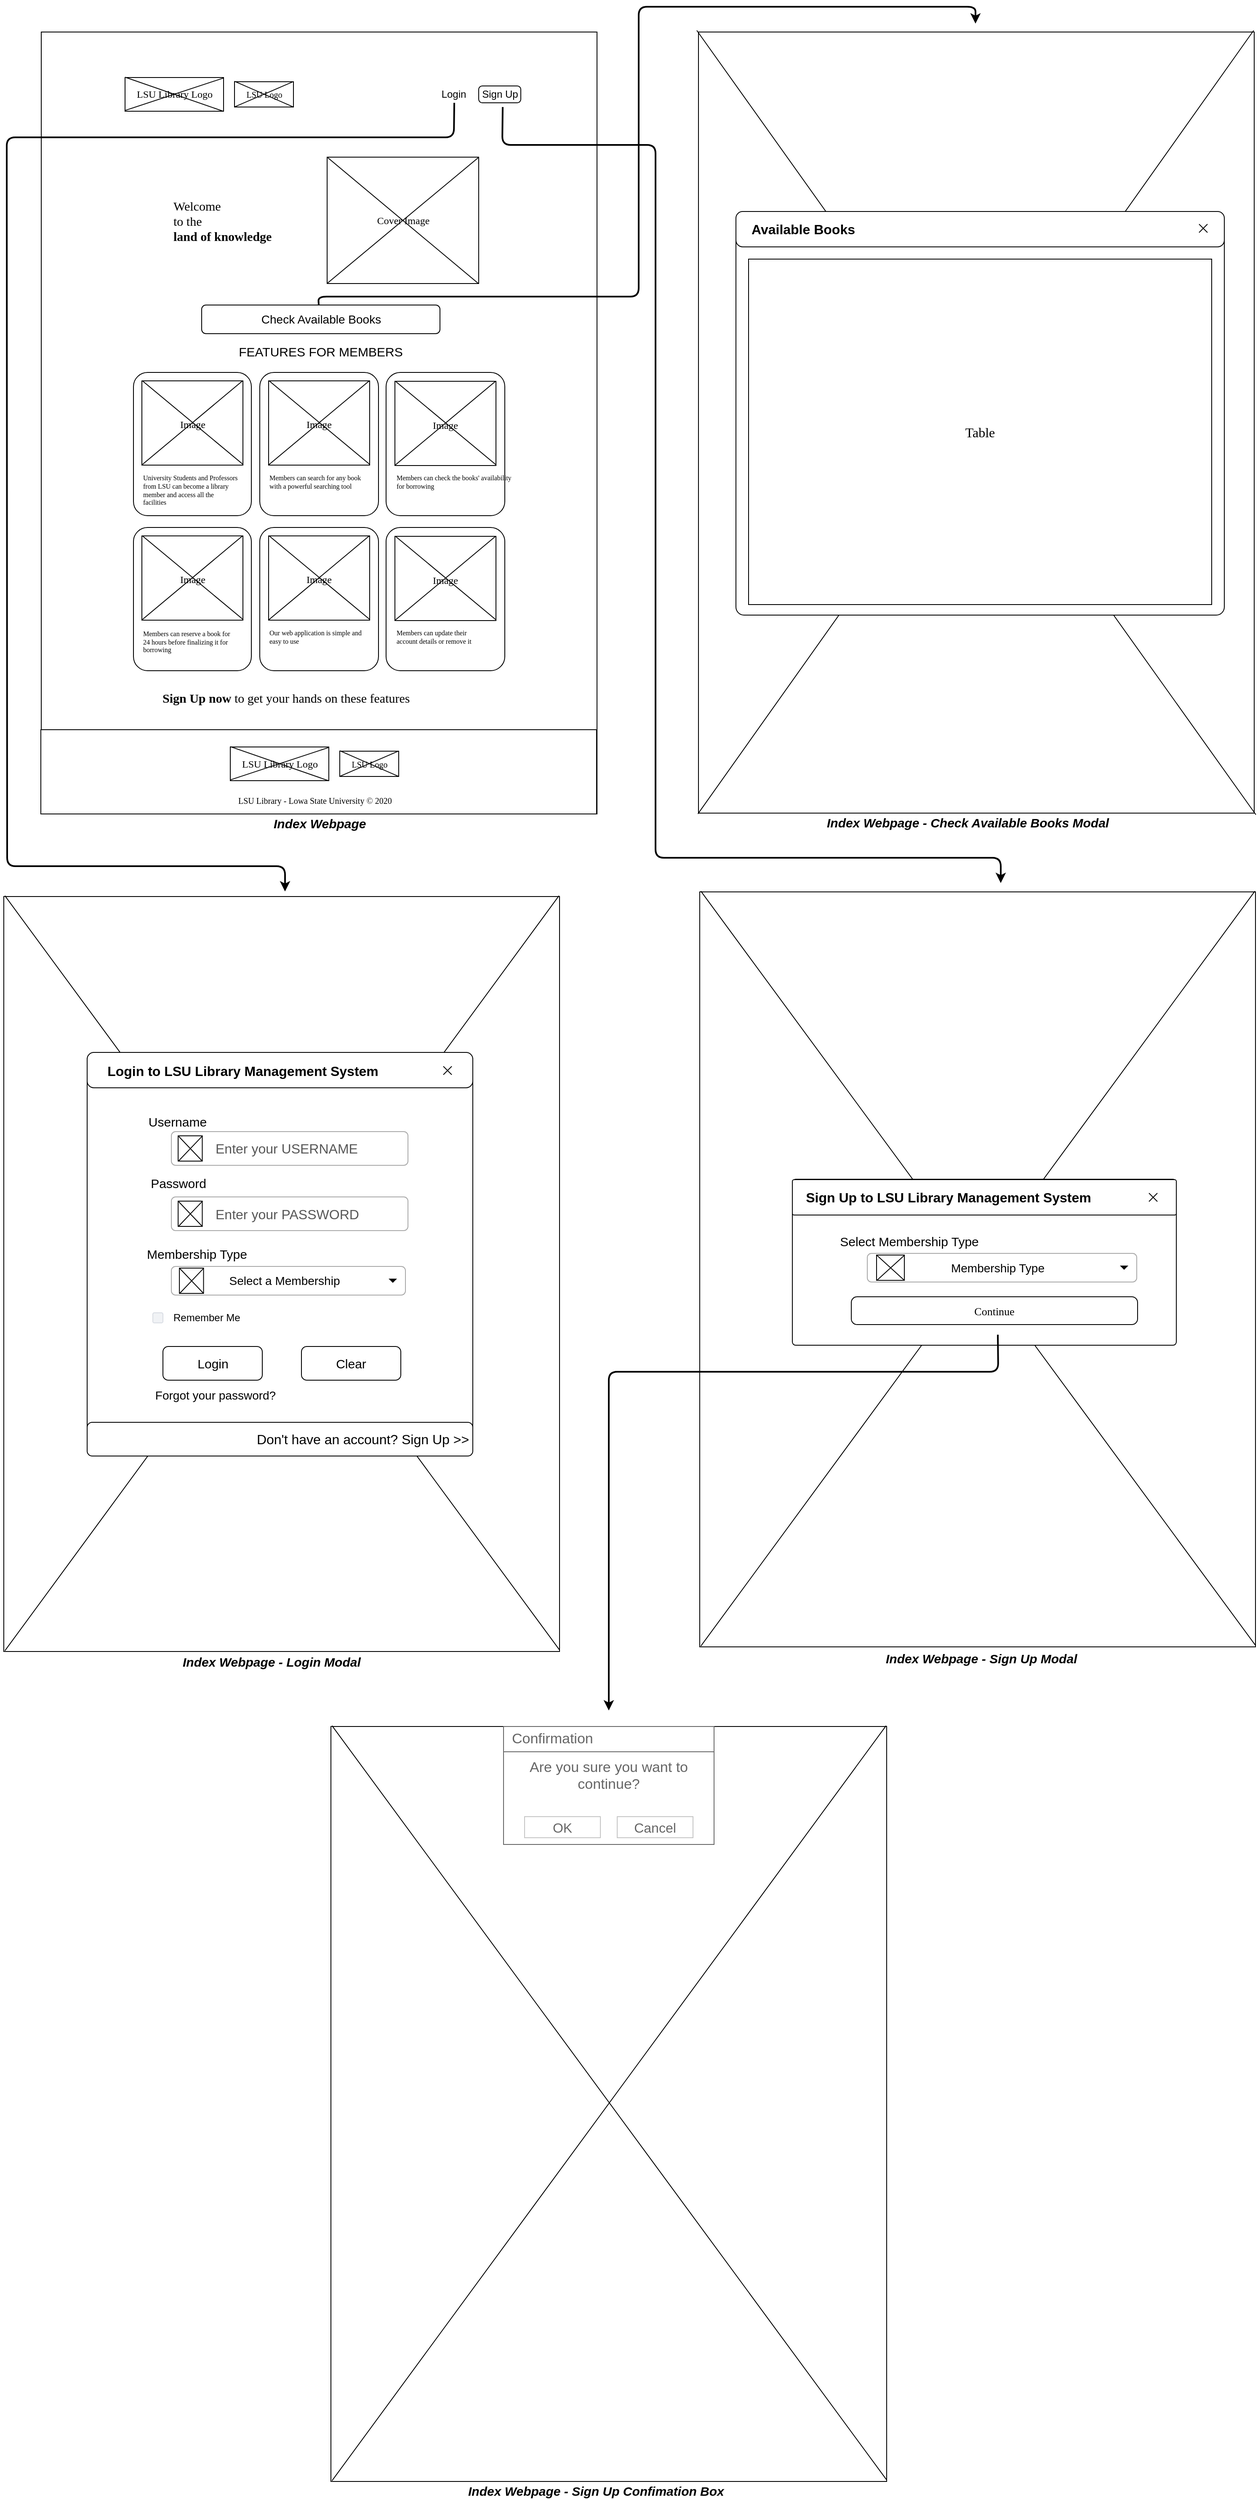 <mxfile version="12.2.2" type="device" pages="1"><diagram id="UPFsV55Z1ZdYvsQslWZ1" name="Page-1"><mxGraphModel dx="1088" dy="-2205" grid="1" gridSize="10" guides="1" tooltips="1" connect="1" arrows="1" fold="1" page="1" pageScale="1" pageWidth="1600" pageHeight="3000" math="0" shadow="0"><root><mxCell id="0"/><mxCell id="1" parent="0"/><mxCell id="Houv6ltvqU7YEJWtOQWS-3" value="" style="rounded=0;whiteSpace=wrap;html=1;fillColor=#ffffff;" parent="1" vertex="1"><mxGeometry x="95" y="3051" width="660" height="928" as="geometry"/></mxCell><mxCell id="6CsfO8I1FznZOd4q8PcS-1" value="LSU Library Logo" style="rounded=0;whiteSpace=wrap;html=1;fontFamily=Times New Roman;" parent="1" vertex="1"><mxGeometry x="194.5" y="3105" width="117" height="40" as="geometry"/></mxCell><mxCell id="6CsfO8I1FznZOd4q8PcS-3" value="&lt;font style=&quot;font-size: 10px&quot;&gt;LSU Logo&lt;/font&gt;" style="rounded=0;whiteSpace=wrap;html=1;fontFamily=Times New Roman;" parent="1" vertex="1"><mxGeometry x="324.5" y="3110" width="70" height="30" as="geometry"/></mxCell><mxCell id="6CsfO8I1FznZOd4q8PcS-4" value="Login" style="text;html=1;strokeColor=none;fillColor=none;align=center;verticalAlign=middle;whiteSpace=wrap;rounded=0;" parent="1" vertex="1"><mxGeometry x="564.5" y="3115" width="40" height="20" as="geometry"/></mxCell><mxCell id="6CsfO8I1FznZOd4q8PcS-7" value="Sign Up" style="rounded=1;whiteSpace=wrap;html=1;arcSize=21;" parent="1" vertex="1"><mxGeometry x="614.5" y="3115" width="50" height="20" as="geometry"/></mxCell><mxCell id="6CsfO8I1FznZOd4q8PcS-11" value="Cover Image" style="rounded=0;whiteSpace=wrap;html=1;fontFamily=Times New Roman;" parent="1" vertex="1"><mxGeometry x="434.5" y="3199.5" width="180" height="150" as="geometry"/></mxCell><mxCell id="6CsfO8I1FznZOd4q8PcS-12" value="" style="endArrow=none;html=1;exitX=0;exitY=0;exitDx=0;exitDy=0;exitPerimeter=0;entryX=0.999;entryY=1.001;entryDx=0;entryDy=0;entryPerimeter=0;" parent="1" source="6CsfO8I1FznZOd4q8PcS-11" target="6CsfO8I1FznZOd4q8PcS-11" edge="1"><mxGeometry width="50" height="50" relative="1" as="geometry"><mxPoint x="494.5" y="3319.5" as="sourcePoint"/><mxPoint x="544.5" y="3269.5" as="targetPoint"/></mxGeometry></mxCell><mxCell id="6CsfO8I1FznZOd4q8PcS-13" value="" style="endArrow=none;html=1;exitX=0;exitY=0.999;exitDx=0;exitDy=0;exitPerimeter=0;entryX=0.998;entryY=0.003;entryDx=0;entryDy=0;entryPerimeter=0;" parent="1" source="6CsfO8I1FznZOd4q8PcS-11" target="6CsfO8I1FznZOd4q8PcS-11" edge="1"><mxGeometry width="50" height="50" relative="1" as="geometry"><mxPoint x="594.5" y="3379.5" as="sourcePoint"/><mxPoint x="644.5" y="3329.5" as="targetPoint"/></mxGeometry></mxCell><mxCell id="6CsfO8I1FznZOd4q8PcS-14" value="" style="endArrow=none;html=1;exitX=0.001;exitY=-0.01;exitDx=0;exitDy=0;exitPerimeter=0;entryX=0.999;entryY=1.003;entryDx=0;entryDy=0;entryPerimeter=0;" parent="1" source="6CsfO8I1FznZOd4q8PcS-1" target="6CsfO8I1FznZOd4q8PcS-1" edge="1"><mxGeometry width="50" height="50" relative="1" as="geometry"><mxPoint x="284.5" y="3235" as="sourcePoint"/><mxPoint x="334.5" y="3185" as="targetPoint"/></mxGeometry></mxCell><mxCell id="6CsfO8I1FznZOd4q8PcS-15" value="" style="endArrow=none;html=1;exitX=0.001;exitY=0.977;exitDx=0;exitDy=0;exitPerimeter=0;entryX=0.997;entryY=0.017;entryDx=0;entryDy=0;entryPerimeter=0;" parent="1" source="6CsfO8I1FznZOd4q8PcS-1" target="6CsfO8I1FznZOd4q8PcS-1" edge="1"><mxGeometry width="50" height="50" relative="1" as="geometry"><mxPoint x="274.5" y="3225" as="sourcePoint"/><mxPoint x="324.5" y="3175" as="targetPoint"/></mxGeometry></mxCell><mxCell id="6CsfO8I1FznZOd4q8PcS-16" value="" style="endArrow=none;html=1;exitX=-0.001;exitY=-0.02;exitDx=0;exitDy=0;exitPerimeter=0;entryX=0.993;entryY=0.993;entryDx=0;entryDy=0;entryPerimeter=0;" parent="1" source="6CsfO8I1FznZOd4q8PcS-3" target="6CsfO8I1FznZOd4q8PcS-3" edge="1"><mxGeometry width="50" height="50" relative="1" as="geometry"><mxPoint x="344.5" y="3215" as="sourcePoint"/><mxPoint x="394.5" y="3165" as="targetPoint"/></mxGeometry></mxCell><mxCell id="6CsfO8I1FznZOd4q8PcS-17" value="" style="endArrow=none;html=1;exitX=0.003;exitY=0.993;exitDx=0;exitDy=0;exitPerimeter=0;entryX=0.986;entryY=0.007;entryDx=0;entryDy=0;entryPerimeter=0;" parent="1" source="6CsfO8I1FznZOd4q8PcS-3" target="6CsfO8I1FznZOd4q8PcS-3" edge="1"><mxGeometry width="50" height="50" relative="1" as="geometry"><mxPoint x="354.5" y="3215" as="sourcePoint"/><mxPoint x="404.5" y="3165" as="targetPoint"/></mxGeometry></mxCell><mxCell id="6CsfO8I1FznZOd4q8PcS-18" value="Welcome &lt;br style=&quot;font-size: 15px;&quot;&gt;to the &lt;br style=&quot;font-size: 15px;&quot;&gt;&lt;b style=&quot;font-size: 15px;&quot;&gt;land of knowledge&lt;/b&gt;" style="text;html=1;strokeColor=none;fillColor=none;align=left;verticalAlign=middle;whiteSpace=wrap;rounded=0;fontFamily=Verdana;fontSize=15;" parent="1" vertex="1"><mxGeometry x="249.5" y="3234.5" width="150" height="80" as="geometry"/></mxCell><mxCell id="6CsfO8I1FznZOd4q8PcS-19" value="FEATURES FOR MEMBERS" style="text;html=1;strokeColor=none;fillColor=none;align=center;verticalAlign=middle;whiteSpace=wrap;rounded=0;fontFamily=Helvetica;fontSize=15;" parent="1" vertex="1"><mxGeometry x="308" y="3420" width="238" height="20" as="geometry"/></mxCell><mxCell id="6CsfO8I1FznZOd4q8PcS-21" value="" style="rounded=1;whiteSpace=wrap;html=1;fontFamily=Times New Roman;fontSize=15;align=left;arcSize=12;" parent="1" vertex="1"><mxGeometry x="204.5" y="3455" width="140" height="170" as="geometry"/></mxCell><mxCell id="6CsfO8I1FznZOd4q8PcS-22" value="" style="rounded=1;whiteSpace=wrap;html=1;fontFamily=Times New Roman;fontSize=15;align=left;arcSize=12;" parent="1" vertex="1"><mxGeometry x="354.5" y="3455" width="141" height="170" as="geometry"/></mxCell><mxCell id="6CsfO8I1FznZOd4q8PcS-24" value="" style="rounded=1;whiteSpace=wrap;html=1;fontFamily=Times New Roman;fontSize=15;align=left;arcSize=12;" parent="1" vertex="1"><mxGeometry x="504.5" y="3455" width="141" height="170" as="geometry"/></mxCell><mxCell id="6CsfO8I1FznZOd4q8PcS-25" value="&lt;font style=&quot;font-size: 12px&quot;&gt;Image&lt;/font&gt;" style="rounded=0;whiteSpace=wrap;html=1;fontFamily=Times New Roman;fontSize=15;align=center;" parent="1" vertex="1"><mxGeometry x="214.5" y="3465" width="120" height="100" as="geometry"/></mxCell><mxCell id="6CsfO8I1FznZOd4q8PcS-26" value="&lt;span style=&quot;font-size: 8px&quot;&gt;University Students and Professors &lt;br style=&quot;font-size: 8px&quot;&gt;from LSU can become a library &lt;br style=&quot;font-size: 8px&quot;&gt;member and access all the&lt;br style=&quot;font-size: 8px&quot;&gt;facilities&lt;/span&gt;" style="text;html=1;strokeColor=none;fillColor=none;align=left;verticalAlign=middle;whiteSpace=wrap;rounded=0;fontFamily=Tahoma;fontSize=8;fontColor=#000000;labelBorderColor=none;labelBackgroundColor=none;" parent="1" vertex="1"><mxGeometry x="213.5" y="3569" width="130" height="52" as="geometry"/></mxCell><mxCell id="6CsfO8I1FznZOd4q8PcS-28" value="" style="endArrow=none;html=1;fontFamily=Tahoma;fontSize=8;fontColor=#000000;exitX=0.003;exitY=-0.003;exitDx=0;exitDy=0;exitPerimeter=0;entryX=1.003;entryY=0.994;entryDx=0;entryDy=0;entryPerimeter=0;" parent="1" source="6CsfO8I1FznZOd4q8PcS-25" target="6CsfO8I1FznZOd4q8PcS-25" edge="1"><mxGeometry width="50" height="50" relative="1" as="geometry"><mxPoint x="364.5" y="3555" as="sourcePoint"/><mxPoint x="414.5" y="3505" as="targetPoint"/></mxGeometry></mxCell><mxCell id="6CsfO8I1FznZOd4q8PcS-29" value="" style="endArrow=none;html=1;fontFamily=Tahoma;fontSize=8;fontColor=#000000;exitX=0;exitY=0.998;exitDx=0;exitDy=0;exitPerimeter=0;entryX=0.996;entryY=0;entryDx=0;entryDy=0;entryPerimeter=0;" parent="1" source="6CsfO8I1FznZOd4q8PcS-25" target="6CsfO8I1FznZOd4q8PcS-25" edge="1"><mxGeometry width="50" height="50" relative="1" as="geometry"><mxPoint x="244.5" y="3555" as="sourcePoint"/><mxPoint x="294.5" y="3505" as="targetPoint"/></mxGeometry></mxCell><mxCell id="6CsfO8I1FznZOd4q8PcS-37" value="&lt;font style=&quot;font-size: 12px&quot;&gt;Image&lt;/font&gt;" style="rounded=0;whiteSpace=wrap;html=1;fontFamily=Times New Roman;fontSize=15;align=center;" parent="1" vertex="1"><mxGeometry x="365" y="3465" width="120" height="100" as="geometry"/></mxCell><mxCell id="6CsfO8I1FznZOd4q8PcS-38" value="" style="endArrow=none;html=1;fontFamily=Tahoma;fontSize=8;fontColor=#000000;exitX=0.003;exitY=-0.003;exitDx=0;exitDy=0;exitPerimeter=0;entryX=1.003;entryY=0.994;entryDx=0;entryDy=0;entryPerimeter=0;" parent="1" source="6CsfO8I1FznZOd4q8PcS-37" target="6CsfO8I1FznZOd4q8PcS-37" edge="1"><mxGeometry width="50" height="50" relative="1" as="geometry"><mxPoint x="515" y="3555" as="sourcePoint"/><mxPoint x="565" y="3505" as="targetPoint"/></mxGeometry></mxCell><mxCell id="6CsfO8I1FznZOd4q8PcS-39" value="" style="endArrow=none;html=1;fontFamily=Tahoma;fontSize=8;fontColor=#000000;exitX=0;exitY=0.998;exitDx=0;exitDy=0;exitPerimeter=0;entryX=0.996;entryY=0;entryDx=0;entryDy=0;entryPerimeter=0;" parent="1" source="6CsfO8I1FznZOd4q8PcS-37" target="6CsfO8I1FznZOd4q8PcS-37" edge="1"><mxGeometry width="50" height="50" relative="1" as="geometry"><mxPoint x="395" y="3555" as="sourcePoint"/><mxPoint x="445" y="3505" as="targetPoint"/></mxGeometry></mxCell><mxCell id="6CsfO8I1FznZOd4q8PcS-40" value="&lt;font style=&quot;font-size: 12px&quot;&gt;Image&lt;/font&gt;" style="rounded=0;whiteSpace=wrap;html=1;fontFamily=Times New Roman;fontSize=15;align=center;" parent="1" vertex="1"><mxGeometry x="515" y="3465.5" width="120" height="100" as="geometry"/></mxCell><mxCell id="6CsfO8I1FznZOd4q8PcS-41" value="" style="endArrow=none;html=1;fontFamily=Tahoma;fontSize=8;fontColor=#000000;exitX=0.003;exitY=-0.003;exitDx=0;exitDy=0;exitPerimeter=0;entryX=1.003;entryY=0.994;entryDx=0;entryDy=0;entryPerimeter=0;" parent="1" source="6CsfO8I1FznZOd4q8PcS-40" target="6CsfO8I1FznZOd4q8PcS-40" edge="1"><mxGeometry width="50" height="50" relative="1" as="geometry"><mxPoint x="665" y="3555.5" as="sourcePoint"/><mxPoint x="715" y="3505.5" as="targetPoint"/></mxGeometry></mxCell><mxCell id="6CsfO8I1FznZOd4q8PcS-42" value="" style="endArrow=none;html=1;fontFamily=Tahoma;fontSize=8;fontColor=#000000;exitX=0;exitY=0.998;exitDx=0;exitDy=0;exitPerimeter=0;entryX=0.996;entryY=0;entryDx=0;entryDy=0;entryPerimeter=0;" parent="1" source="6CsfO8I1FznZOd4q8PcS-40" target="6CsfO8I1FznZOd4q8PcS-40" edge="1"><mxGeometry width="50" height="50" relative="1" as="geometry"><mxPoint x="545" y="3555.5" as="sourcePoint"/><mxPoint x="595" y="3505.5" as="targetPoint"/></mxGeometry></mxCell><mxCell id="6CsfO8I1FznZOd4q8PcS-43" value="&lt;font style=&quot;font-size: 8px&quot;&gt;Members can search for any book&lt;br&gt;with a powerful searching tool&lt;/font&gt;" style="text;html=1;strokeColor=none;fillColor=none;align=left;verticalAlign=middle;whiteSpace=wrap;rounded=0;fontFamily=Tahoma;fontSize=8;fontColor=#000000;labelBorderColor=none;labelBackgroundColor=none;" parent="1" vertex="1"><mxGeometry x="363.5" y="3559" width="140" height="52" as="geometry"/></mxCell><mxCell id="6CsfO8I1FznZOd4q8PcS-44" value="&lt;span style=&quot;&quot;&gt;&lt;font style=&quot;font-size: 8px&quot;&gt;Members can check the books' availability for borrowing&lt;/font&gt;&lt;/span&gt;" style="text;html=1;strokeColor=none;fillColor=none;align=left;verticalAlign=middle;whiteSpace=wrap;rounded=0;fontFamily=Tahoma;fontSize=8;fontColor=#000000;labelBorderColor=none;labelBackgroundColor=none;" parent="1" vertex="1"><mxGeometry x="514.5" y="3559" width="140" height="52" as="geometry"/></mxCell><mxCell id="6CsfO8I1FznZOd4q8PcS-60" value="" style="rounded=1;whiteSpace=wrap;html=1;fontFamily=Times New Roman;fontSize=15;align=left;arcSize=12;" parent="1" vertex="1"><mxGeometry x="204.5" y="3639" width="140" height="170" as="geometry"/></mxCell><mxCell id="6CsfO8I1FznZOd4q8PcS-61" value="" style="rounded=1;whiteSpace=wrap;html=1;fontFamily=Times New Roman;fontSize=15;align=left;arcSize=12;" parent="1" vertex="1"><mxGeometry x="354.5" y="3639" width="141" height="170" as="geometry"/></mxCell><mxCell id="6CsfO8I1FznZOd4q8PcS-62" value="" style="rounded=1;whiteSpace=wrap;html=1;fontFamily=Times New Roman;fontSize=15;align=left;arcSize=12;" parent="1" vertex="1"><mxGeometry x="504.5" y="3639" width="141" height="170" as="geometry"/></mxCell><mxCell id="6CsfO8I1FznZOd4q8PcS-63" value="&lt;font style=&quot;font-size: 12px&quot;&gt;Image&lt;/font&gt;" style="rounded=0;whiteSpace=wrap;html=1;fontFamily=Times New Roman;fontSize=15;align=center;" parent="1" vertex="1"><mxGeometry x="214.5" y="3649" width="120" height="100" as="geometry"/></mxCell><mxCell id="6CsfO8I1FznZOd4q8PcS-64" value="&lt;span&gt;Members can reserve a book for &lt;br&gt;24 hours before finalizing it for borrowing&lt;/span&gt;" style="text;html=1;strokeColor=none;fillColor=none;align=left;verticalAlign=middle;whiteSpace=wrap;rounded=0;fontFamily=Tahoma;fontSize=8;fontColor=#000000;labelBorderColor=none;labelBackgroundColor=none;" parent="1" vertex="1"><mxGeometry x="213.5" y="3749" width="130" height="52" as="geometry"/></mxCell><mxCell id="6CsfO8I1FznZOd4q8PcS-65" value="" style="endArrow=none;html=1;fontFamily=Tahoma;fontSize=8;fontColor=#000000;exitX=0.003;exitY=-0.003;exitDx=0;exitDy=0;exitPerimeter=0;entryX=1.003;entryY=0.994;entryDx=0;entryDy=0;entryPerimeter=0;" parent="1" source="6CsfO8I1FznZOd4q8PcS-63" target="6CsfO8I1FznZOd4q8PcS-63" edge="1"><mxGeometry width="50" height="50" relative="1" as="geometry"><mxPoint x="364.5" y="3739" as="sourcePoint"/><mxPoint x="414.5" y="3689" as="targetPoint"/></mxGeometry></mxCell><mxCell id="6CsfO8I1FznZOd4q8PcS-66" value="" style="endArrow=none;html=1;fontFamily=Tahoma;fontSize=8;fontColor=#000000;exitX=0;exitY=0.998;exitDx=0;exitDy=0;exitPerimeter=0;entryX=0.996;entryY=0;entryDx=0;entryDy=0;entryPerimeter=0;" parent="1" source="6CsfO8I1FznZOd4q8PcS-63" target="6CsfO8I1FznZOd4q8PcS-63" edge="1"><mxGeometry width="50" height="50" relative="1" as="geometry"><mxPoint x="244.5" y="3739" as="sourcePoint"/><mxPoint x="294.5" y="3689" as="targetPoint"/></mxGeometry></mxCell><mxCell id="6CsfO8I1FznZOd4q8PcS-67" value="&lt;font style=&quot;font-size: 12px&quot;&gt;Image&lt;/font&gt;" style="rounded=0;whiteSpace=wrap;html=1;fontFamily=Times New Roman;fontSize=15;align=center;" parent="1" vertex="1"><mxGeometry x="365" y="3649" width="120" height="100" as="geometry"/></mxCell><mxCell id="6CsfO8I1FznZOd4q8PcS-68" value="" style="endArrow=none;html=1;fontFamily=Tahoma;fontSize=8;fontColor=#000000;exitX=0.003;exitY=-0.003;exitDx=0;exitDy=0;exitPerimeter=0;entryX=1.003;entryY=0.994;entryDx=0;entryDy=0;entryPerimeter=0;" parent="1" source="6CsfO8I1FznZOd4q8PcS-67" target="6CsfO8I1FznZOd4q8PcS-67" edge="1"><mxGeometry width="50" height="50" relative="1" as="geometry"><mxPoint x="515" y="3739" as="sourcePoint"/><mxPoint x="565" y="3689" as="targetPoint"/></mxGeometry></mxCell><mxCell id="6CsfO8I1FznZOd4q8PcS-69" value="" style="endArrow=none;html=1;fontFamily=Tahoma;fontSize=8;fontColor=#000000;exitX=0;exitY=0.998;exitDx=0;exitDy=0;exitPerimeter=0;entryX=0.996;entryY=0;entryDx=0;entryDy=0;entryPerimeter=0;" parent="1" source="6CsfO8I1FznZOd4q8PcS-67" target="6CsfO8I1FznZOd4q8PcS-67" edge="1"><mxGeometry width="50" height="50" relative="1" as="geometry"><mxPoint x="395" y="3739" as="sourcePoint"/><mxPoint x="445" y="3689" as="targetPoint"/></mxGeometry></mxCell><mxCell id="6CsfO8I1FznZOd4q8PcS-70" value="&lt;font style=&quot;font-size: 12px&quot;&gt;Image&lt;/font&gt;" style="rounded=0;whiteSpace=wrap;html=1;fontFamily=Times New Roman;fontSize=15;align=center;" parent="1" vertex="1"><mxGeometry x="515" y="3649.5" width="120" height="100" as="geometry"/></mxCell><mxCell id="6CsfO8I1FznZOd4q8PcS-71" value="" style="endArrow=none;html=1;fontFamily=Tahoma;fontSize=8;fontColor=#000000;exitX=0.003;exitY=-0.003;exitDx=0;exitDy=0;exitPerimeter=0;entryX=1.003;entryY=0.994;entryDx=0;entryDy=0;entryPerimeter=0;" parent="1" source="6CsfO8I1FznZOd4q8PcS-70" target="6CsfO8I1FznZOd4q8PcS-70" edge="1"><mxGeometry width="50" height="50" relative="1" as="geometry"><mxPoint x="665" y="3739.5" as="sourcePoint"/><mxPoint x="715" y="3689.5" as="targetPoint"/></mxGeometry></mxCell><mxCell id="6CsfO8I1FznZOd4q8PcS-72" value="" style="endArrow=none;html=1;fontFamily=Tahoma;fontSize=8;fontColor=#000000;exitX=0;exitY=0.998;exitDx=0;exitDy=0;exitPerimeter=0;entryX=0.996;entryY=0;entryDx=0;entryDy=0;entryPerimeter=0;" parent="1" source="6CsfO8I1FznZOd4q8PcS-70" target="6CsfO8I1FznZOd4q8PcS-70" edge="1"><mxGeometry width="50" height="50" relative="1" as="geometry"><mxPoint x="545" y="3739.5" as="sourcePoint"/><mxPoint x="595" y="3689.5" as="targetPoint"/></mxGeometry></mxCell><mxCell id="6CsfO8I1FznZOd4q8PcS-73" value="&lt;span&gt;&lt;font style=&quot;font-size: 8px&quot;&gt;Our web application is simple and &lt;br&gt;easy to use&lt;/font&gt;&lt;/span&gt;" style="text;html=1;strokeColor=none;fillColor=none;align=left;verticalAlign=middle;whiteSpace=wrap;rounded=0;fontFamily=Tahoma;fontSize=8;fontColor=#000000;labelBorderColor=none;labelBackgroundColor=none;" parent="1" vertex="1"><mxGeometry x="363.5" y="3743" width="140" height="52" as="geometry"/></mxCell><mxCell id="6CsfO8I1FznZOd4q8PcS-74" value="&lt;span&gt;&lt;font style=&quot;font-size: 8px&quot;&gt;Members can update their &lt;br&gt;account details or remove it&lt;/font&gt;&lt;/span&gt;" style="text;html=1;strokeColor=none;fillColor=none;align=left;verticalAlign=middle;whiteSpace=wrap;rounded=0;fontFamily=Tahoma;fontSize=8;fontColor=#000000;labelBorderColor=none;labelBackgroundColor=none;" parent="1" vertex="1"><mxGeometry x="514.5" y="3743" width="140" height="52" as="geometry"/></mxCell><mxCell id="6CsfO8I1FznZOd4q8PcS-75" value="&lt;b&gt;Sign Up now&lt;/b&gt; to get your hands on these features" style="text;html=1;strokeColor=none;fillColor=none;align=left;verticalAlign=middle;whiteSpace=wrap;rounded=0;fontFamily=Verdana;fontSize=15;" parent="1" vertex="1"><mxGeometry x="236.5" y="3801" width="396" height="80" as="geometry"/></mxCell><mxCell id="6CsfO8I1FznZOd4q8PcS-76" value="" style="rounded=0;whiteSpace=wrap;html=1;labelBackgroundColor=none;fontFamily=Tahoma;fontSize=8;fontColor=#000000;align=left;" parent="1" vertex="1"><mxGeometry x="94.5" y="3879" width="660" height="100" as="geometry"/></mxCell><mxCell id="6CsfO8I1FznZOd4q8PcS-77" value="LSU Library Logo" style="rounded=0;whiteSpace=wrap;html=1;fontFamily=Times New Roman;" parent="1" vertex="1"><mxGeometry x="319.5" y="3899.5" width="117" height="40" as="geometry"/></mxCell><mxCell id="6CsfO8I1FznZOd4q8PcS-78" value="&lt;font style=&quot;font-size: 10px&quot;&gt;LSU Logo&lt;/font&gt;" style="rounded=0;whiteSpace=wrap;html=1;fontFamily=Times New Roman;" parent="1" vertex="1"><mxGeometry x="449.5" y="3904.5" width="70" height="30" as="geometry"/></mxCell><mxCell id="6CsfO8I1FznZOd4q8PcS-79" value="" style="endArrow=none;html=1;exitX=0.001;exitY=-0.01;exitDx=0;exitDy=0;exitPerimeter=0;entryX=0.999;entryY=1.003;entryDx=0;entryDy=0;entryPerimeter=0;" parent="1" source="6CsfO8I1FznZOd4q8PcS-77" target="6CsfO8I1FznZOd4q8PcS-77" edge="1"><mxGeometry width="50" height="50" relative="1" as="geometry"><mxPoint x="409.5" y="4029.5" as="sourcePoint"/><mxPoint x="459.5" y="3979.5" as="targetPoint"/></mxGeometry></mxCell><mxCell id="6CsfO8I1FznZOd4q8PcS-80" value="" style="endArrow=none;html=1;exitX=0.001;exitY=0.977;exitDx=0;exitDy=0;exitPerimeter=0;entryX=0.997;entryY=0.017;entryDx=0;entryDy=0;entryPerimeter=0;" parent="1" source="6CsfO8I1FznZOd4q8PcS-77" target="6CsfO8I1FznZOd4q8PcS-77" edge="1"><mxGeometry width="50" height="50" relative="1" as="geometry"><mxPoint x="399.5" y="4019.5" as="sourcePoint"/><mxPoint x="449.5" y="3969.5" as="targetPoint"/></mxGeometry></mxCell><mxCell id="6CsfO8I1FznZOd4q8PcS-81" value="" style="endArrow=none;html=1;exitX=-0.001;exitY=-0.02;exitDx=0;exitDy=0;exitPerimeter=0;entryX=0.993;entryY=0.993;entryDx=0;entryDy=0;entryPerimeter=0;" parent="1" source="6CsfO8I1FznZOd4q8PcS-78" target="6CsfO8I1FznZOd4q8PcS-78" edge="1"><mxGeometry width="50" height="50" relative="1" as="geometry"><mxPoint x="469.5" y="4009.5" as="sourcePoint"/><mxPoint x="519.5" y="3959.5" as="targetPoint"/></mxGeometry></mxCell><mxCell id="6CsfO8I1FznZOd4q8PcS-82" value="" style="endArrow=none;html=1;exitX=0.003;exitY=0.993;exitDx=0;exitDy=0;exitPerimeter=0;entryX=0.986;entryY=0.007;entryDx=0;entryDy=0;entryPerimeter=0;" parent="1" source="6CsfO8I1FznZOd4q8PcS-78" target="6CsfO8I1FznZOd4q8PcS-78" edge="1"><mxGeometry width="50" height="50" relative="1" as="geometry"><mxPoint x="479.5" y="4009.5" as="sourcePoint"/><mxPoint x="529.5" y="3959.5" as="targetPoint"/></mxGeometry></mxCell><mxCell id="6CsfO8I1FznZOd4q8PcS-83" value="&lt;font style=&quot;font-size: 10px;&quot;&gt;LSU Library - &lt;font face=&quot;Times New Roman&quot; style=&quot;font-size: 10px;&quot;&gt;Lowa State University&amp;nbsp;&lt;/font&gt;&lt;span style=&quot;color: rgb(34, 34, 34); background-color: rgb(255, 255, 255); font-size: 10px;&quot;&gt;©&amp;nbsp;&lt;/span&gt;2020&lt;/font&gt;" style="text;html=1;strokeColor=none;fillColor=none;align=left;verticalAlign=middle;whiteSpace=wrap;rounded=0;fontFamily=Tahoma;fontSize=10;fontColor=#000000;labelBorderColor=none;labelBackgroundColor=none;" parent="1" vertex="1"><mxGeometry x="327" y="3949" width="195" height="28" as="geometry"/></mxCell><mxCell id="6CsfO8I1FznZOd4q8PcS-84" value="&lt;font style=&quot;font-size: 16px&quot; face=&quot;Times New Roman&quot;&gt;Index Page&lt;/font&gt;" style="rounded=0;whiteSpace=wrap;html=1;fillColor=#ffffff;" parent="1" vertex="1"><mxGeometry x="877" y="4071.5" width="660" height="896" as="geometry"/></mxCell><mxCell id="6CsfO8I1FznZOd4q8PcS-137" value="" style="endArrow=none;html=1;fontFamily=Tahoma;fontSize=10;fontColor=#000000;exitX=0.002;exitY=-0.001;exitDx=0;exitDy=0;exitPerimeter=0;entryX=1;entryY=0.998;entryDx=0;entryDy=0;entryPerimeter=0;" parent="1" source="6CsfO8I1FznZOd4q8PcS-84" target="6CsfO8I1FznZOd4q8PcS-84" edge="1"><mxGeometry width="50" height="50" relative="1" as="geometry"><mxPoint x="1038" y="4573" as="sourcePoint"/><mxPoint x="1508" y="4973" as="targetPoint"/></mxGeometry></mxCell><mxCell id="6CsfO8I1FznZOd4q8PcS-138" value="" style="endArrow=none;html=1;fontFamily=Tahoma;fontSize=10;fontColor=#000000;entryX=0.999;entryY=-0.001;entryDx=0;entryDy=0;entryPerimeter=0;exitX=0.002;exitY=0.999;exitDx=0;exitDy=0;exitPerimeter=0;" parent="1" source="6CsfO8I1FznZOd4q8PcS-84" target="6CsfO8I1FznZOd4q8PcS-84" edge="1"><mxGeometry width="50" height="50" relative="1" as="geometry"><mxPoint x="998" y="4493" as="sourcePoint"/><mxPoint x="1048" y="4443" as="targetPoint"/></mxGeometry></mxCell><mxCell id="6CsfO8I1FznZOd4q8PcS-139" value="" style="rounded=1;whiteSpace=wrap;html=1;labelBackgroundColor=none;fontFamily=Tahoma;fontSize=10;fontColor=#000000;align=left;arcSize=2;" parent="1" vertex="1"><mxGeometry x="987" y="4412.5" width="456" height="197" as="geometry"/></mxCell><mxCell id="6CsfO8I1FznZOd4q8PcS-142" value="" style="rounded=1;whiteSpace=wrap;html=1;labelBackgroundColor=none;fontFamily=Tahoma;fontSize=10;fontColor=#000000;align=left;arcSize=5;" parent="1" vertex="1"><mxGeometry x="987" y="4413" width="456" height="42" as="geometry"/></mxCell><mxCell id="6CsfO8I1FznZOd4q8PcS-143" value="Sign Up to LSU Library Management System" style="text;html=1;strokeColor=none;fillColor=none;align=center;verticalAlign=middle;whiteSpace=wrap;rounded=0;labelBackgroundColor=none;fontFamily=Helvetica;fontSize=16;fontColor=#000000;fontStyle=1" parent="1" vertex="1"><mxGeometry x="987" y="4424" width="371" height="20" as="geometry"/></mxCell><mxCell id="6CsfO8I1FznZOd4q8PcS-145" value="" style="endArrow=none;html=1;fontFamily=Helvetica;fontSize=14;fontColor=#000000;" parent="1" edge="1"><mxGeometry width="50" height="50" relative="1" as="geometry"><mxPoint x="1410.5" y="4439" as="sourcePoint"/><mxPoint x="1420.5" y="4429" as="targetPoint"/></mxGeometry></mxCell><mxCell id="6CsfO8I1FznZOd4q8PcS-146" value="" style="endArrow=none;html=1;fontFamily=Helvetica;fontSize=14;fontColor=#000000;" parent="1" edge="1"><mxGeometry width="50" height="50" relative="1" as="geometry"><mxPoint x="1420.5" y="4439" as="sourcePoint"/><mxPoint x="1410.5" y="4429" as="targetPoint"/></mxGeometry></mxCell><mxCell id="6CsfO8I1FznZOd4q8PcS-147" value="Select Membership Type" style="text;html=1;strokeColor=none;fillColor=none;align=center;verticalAlign=middle;whiteSpace=wrap;rounded=0;labelBackgroundColor=none;fontFamily=Helvetica;fontSize=15;fontColor=#000000;" parent="1" vertex="1"><mxGeometry x="1016" y="4475.5" width="220" height="20" as="geometry"/></mxCell><mxCell id="6CsfO8I1FznZOd4q8PcS-148" value="Membership Type" style="html=1;shadow=0;dashed=0;shape=mxgraph.bootstrap.rrect;rSize=5;spacingRight=10;fontSize=14;whiteSpace=wrap;align=center;labelBackgroundColor=none;strokeColor=#A8A8A8;" parent="1" vertex="1"><mxGeometry x="1076" y="4500.5" width="320" height="34" as="geometry"/></mxCell><mxCell id="6CsfO8I1FznZOd4q8PcS-149" value="" style="shape=triangle;direction=south;fillColor=#000000;strokeColor=none;perimeter=none;" parent="6CsfO8I1FznZOd4q8PcS-148" vertex="1"><mxGeometry x="1" y="0.5" width="10" height="5" relative="1" as="geometry"><mxPoint x="-20" y="-2.5" as="offset"/></mxGeometry></mxCell><mxCell id="6CsfO8I1FznZOd4q8PcS-151" value="" style="rounded=0;whiteSpace=wrap;html=1;labelBackgroundColor=none;fontFamily=Helvetica;fontSize=13;fontColor=#000000;align=left;" parent="6CsfO8I1FznZOd4q8PcS-148" vertex="1"><mxGeometry x="11" y="2" width="33" height="30" as="geometry"/></mxCell><mxCell id="6CsfO8I1FznZOd4q8PcS-152" value="" style="endArrow=none;html=1;fontFamily=Helvetica;fontSize=13;fontColor=#000000;entryX=1.004;entryY=0.007;entryDx=0;entryDy=0;entryPerimeter=0;exitX=0.025;exitY=0.987;exitDx=0;exitDy=0;exitPerimeter=0;" parent="6CsfO8I1FznZOd4q8PcS-148" source="6CsfO8I1FznZOd4q8PcS-151" target="6CsfO8I1FznZOd4q8PcS-151" edge="1"><mxGeometry width="50" height="50" relative="1" as="geometry"><mxPoint x="44" y="112" as="sourcePoint"/><mxPoint x="84" y="52" as="targetPoint"/></mxGeometry></mxCell><mxCell id="6CsfO8I1FznZOd4q8PcS-153" value="" style="endArrow=none;html=1;fontFamily=Helvetica;fontSize=13;fontColor=#000000;exitX=-0.003;exitY=-0.005;exitDx=0;exitDy=0;exitPerimeter=0;" parent="6CsfO8I1FznZOd4q8PcS-148" source="6CsfO8I1FznZOd4q8PcS-151" edge="1"><mxGeometry width="50" height="50" relative="1" as="geometry"><mxPoint x="-6" y="82" as="sourcePoint"/><mxPoint x="44" y="32" as="targetPoint"/></mxGeometry></mxCell><mxCell id="6CsfO8I1FznZOd4q8PcS-150" value="&lt;font face=&quot;Verdana&quot; style=&quot;font-size: 13px;&quot;&gt;Continue&lt;/font&gt;" style="rounded=1;whiteSpace=wrap;html=1;labelBackgroundColor=none;fontFamily=Helvetica;fontSize=13;fontColor=#000000;align=center;arcSize=21;" parent="1" vertex="1"><mxGeometry x="1057" y="4552" width="340" height="33" as="geometry"/></mxCell><mxCell id="6CsfO8I1FznZOd4q8PcS-154" value="" style="endArrow=classic;html=1;fontFamily=Helvetica;fontSize=13;fontColor=#000000;strokeWidth=2;" parent="1" edge="1"><mxGeometry width="50" height="50" relative="1" as="geometry"><mxPoint x="643" y="3140" as="sourcePoint"/><mxPoint x="1234.5" y="4061" as="targetPoint"/><Array as="points"><mxPoint x="642.5" y="3185"/><mxPoint x="824.5" y="3185"/><mxPoint x="824.5" y="4031"/><mxPoint x="1234.5" y="4031"/></Array></mxGeometry></mxCell><mxCell id="6CsfO8I1FznZOd4q8PcS-155" value="&lt;b&gt;&lt;font style=&quot;font-size: 15px&quot;&gt;&lt;i&gt;Index Webpage&lt;/i&gt;&lt;/font&gt;&lt;/b&gt;" style="text;html=1;resizable=0;points=[];autosize=1;align=left;verticalAlign=top;spacingTop=-4;fontSize=13;fontFamily=Helvetica;fontColor=#000000;" parent="1" vertex="1"><mxGeometry x="368.5" y="3979" width="130" height="20" as="geometry"/></mxCell><mxCell id="6CsfO8I1FznZOd4q8PcS-156" value="&lt;b&gt;&lt;font style=&quot;font-size: 15px&quot;&gt;&lt;i&gt;Index Webpage - Sign Up Modal&lt;/i&gt;&lt;/font&gt;&lt;/b&gt;" style="text;html=1;resizable=0;points=[];autosize=1;align=left;verticalAlign=top;spacingTop=-4;fontSize=13;fontFamily=Helvetica;fontColor=#000000;" parent="1" vertex="1"><mxGeometry x="1096" y="4969.5" width="240" height="20" as="geometry"/></mxCell><mxCell id="6CsfO8I1FznZOd4q8PcS-157" value="&lt;font style=&quot;font-size: 16px&quot; face=&quot;Times New Roman&quot;&gt;Index Page&lt;/font&gt;" style="rounded=0;whiteSpace=wrap;html=1;fillColor=#ffffff;" parent="1" vertex="1"><mxGeometry x="50.5" y="4077" width="660" height="896" as="geometry"/></mxCell><mxCell id="6CsfO8I1FznZOd4q8PcS-158" value="" style="endArrow=none;html=1;fontFamily=Tahoma;fontSize=10;fontColor=#000000;exitX=0.002;exitY=-0.001;exitDx=0;exitDy=0;exitPerimeter=0;entryX=1;entryY=0.998;entryDx=0;entryDy=0;entryPerimeter=0;" parent="1" source="6CsfO8I1FznZOd4q8PcS-157" target="6CsfO8I1FznZOd4q8PcS-157" edge="1"><mxGeometry width="50" height="50" relative="1" as="geometry"><mxPoint x="203" y="4585.5" as="sourcePoint"/><mxPoint x="673" y="4985.5" as="targetPoint"/></mxGeometry></mxCell><mxCell id="6CsfO8I1FznZOd4q8PcS-159" value="" style="endArrow=none;html=1;fontFamily=Tahoma;fontSize=10;fontColor=#000000;entryX=0.999;entryY=-0.001;entryDx=0;entryDy=0;entryPerimeter=0;exitX=0.002;exitY=0.999;exitDx=0;exitDy=0;exitPerimeter=0;" parent="1" source="6CsfO8I1FznZOd4q8PcS-157" target="6CsfO8I1FznZOd4q8PcS-157" edge="1"><mxGeometry width="50" height="50" relative="1" as="geometry"><mxPoint x="163" y="4505.5" as="sourcePoint"/><mxPoint x="213" y="4455.5" as="targetPoint"/></mxGeometry></mxCell><mxCell id="6CsfO8I1FznZOd4q8PcS-160" value="" style="rounded=1;whiteSpace=wrap;html=1;labelBackgroundColor=none;fontFamily=Tahoma;fontSize=10;fontColor=#000000;align=left;arcSize=2;" parent="1" vertex="1"><mxGeometry x="149.5" y="4262" width="458" height="479" as="geometry"/></mxCell><mxCell id="6CsfO8I1FznZOd4q8PcS-161" value="" style="rounded=1;whiteSpace=wrap;html=1;labelBackgroundColor=none;fontFamily=Tahoma;fontSize=10;fontColor=#000000;align=left;arcSize=19;" parent="1" vertex="1"><mxGeometry x="149.5" y="4262" width="458" height="42" as="geometry"/></mxCell><mxCell id="6CsfO8I1FznZOd4q8PcS-162" value="Login to LSU Library Management System" style="text;html=1;strokeColor=none;fillColor=none;align=center;verticalAlign=middle;whiteSpace=wrap;rounded=0;labelBackgroundColor=none;fontFamily=Helvetica;fontSize=16;fontColor=#000000;fontStyle=1" parent="1" vertex="1"><mxGeometry x="149" y="4273.5" width="371" height="20" as="geometry"/></mxCell><mxCell id="6CsfO8I1FznZOd4q8PcS-163" value="" style="endArrow=none;html=1;fontFamily=Helvetica;fontSize=14;fontColor=#000000;" parent="1" edge="1"><mxGeometry width="50" height="50" relative="1" as="geometry"><mxPoint x="572.5" y="4288.5" as="sourcePoint"/><mxPoint x="582.5" y="4278.5" as="targetPoint"/></mxGeometry></mxCell><mxCell id="6CsfO8I1FznZOd4q8PcS-164" value="" style="endArrow=none;html=1;fontFamily=Helvetica;fontSize=14;fontColor=#000000;" parent="1" edge="1"><mxGeometry width="50" height="50" relative="1" as="geometry"><mxPoint x="582.5" y="4288.5" as="sourcePoint"/><mxPoint x="572.5" y="4278.5" as="targetPoint"/></mxGeometry></mxCell><mxCell id="6CsfO8I1FznZOd4q8PcS-165" value="Username" style="text;html=1;strokeColor=none;fillColor=none;align=center;verticalAlign=middle;whiteSpace=wrap;rounded=0;labelBackgroundColor=none;fontFamily=Helvetica;fontSize=15;fontColor=#000000;" parent="1" vertex="1"><mxGeometry x="187" y="4334" width="140" height="20" as="geometry"/></mxCell><mxCell id="6CsfO8I1FznZOd4q8PcS-172" value="&lt;b&gt;&lt;font style=&quot;font-size: 15px&quot;&gt;&lt;i&gt;Index Webpage - Login Modal&lt;/i&gt;&lt;/font&gt;&lt;/b&gt;" style="text;html=1;resizable=0;points=[];autosize=1;align=left;verticalAlign=top;spacingTop=-4;fontSize=13;fontFamily=Helvetica;fontColor=#000000;" parent="1" vertex="1"><mxGeometry x="261" y="4974" width="230" height="20" as="geometry"/></mxCell><mxCell id="6CsfO8I1FznZOd4q8PcS-173" value="Password" style="text;html=1;strokeColor=none;fillColor=none;align=center;verticalAlign=middle;whiteSpace=wrap;rounded=0;labelBackgroundColor=none;fontFamily=Helvetica;fontSize=15;fontColor=#000000;" parent="1" vertex="1"><mxGeometry x="187.5" y="4407" width="140" height="20" as="geometry"/></mxCell><mxCell id="6CsfO8I1FznZOd4q8PcS-174" value="&lt;font color=&quot;#575757&quot;&gt;&amp;nbsp; &amp;nbsp; &amp;nbsp; &amp;nbsp; &amp;nbsp;Enter your USERNAME&lt;/font&gt;" style="html=1;shadow=0;dashed=0;shape=mxgraph.bootstrap.rrect;rSize=5;strokeColor=#A8A8A8;fontSize=16;align=left;spacingLeft=10;whiteSpace=wrap;labelBackgroundColor=none;" parent="1" vertex="1"><mxGeometry x="249.5" y="4356" width="281" height="40" as="geometry"/></mxCell><mxCell id="6CsfO8I1FznZOd4q8PcS-175" value="&lt;font color=&quot;#575757&quot;&gt;&amp;nbsp; &amp;nbsp; &amp;nbsp; &amp;nbsp; &amp;nbsp;Enter your PASSWORD&lt;/font&gt;" style="html=1;shadow=0;dashed=0;shape=mxgraph.bootstrap.rrect;rSize=5;strokeColor=#A8A8A8;fontSize=16;align=left;spacingLeft=10;whiteSpace=wrap;labelBackgroundColor=none;" parent="1" vertex="1"><mxGeometry x="249.5" y="4433.5" width="281" height="40" as="geometry"/></mxCell><mxCell id="6CsfO8I1FznZOd4q8PcS-176" value="Membership Type" style="text;html=1;strokeColor=none;fillColor=none;align=center;verticalAlign=middle;whiteSpace=wrap;rounded=0;labelBackgroundColor=none;fontFamily=Helvetica;fontSize=15;fontColor=#000000;" parent="1" vertex="1"><mxGeometry x="169.5" y="4491" width="220" height="20" as="geometry"/></mxCell><mxCell id="6CsfO8I1FznZOd4q8PcS-177" value="Select a Membership" style="html=1;shadow=0;dashed=0;shape=mxgraph.bootstrap.rrect;rSize=5;spacingRight=10;fontSize=14;whiteSpace=wrap;align=center;labelBackgroundColor=none;strokeColor=#A8A8A8;" parent="1" vertex="1"><mxGeometry x="249.5" y="4516" width="278" height="34" as="geometry"/></mxCell><mxCell id="6CsfO8I1FznZOd4q8PcS-178" value="" style="shape=triangle;direction=south;fillColor=#000000;strokeColor=none;perimeter=none;" parent="6CsfO8I1FznZOd4q8PcS-177" vertex="1"><mxGeometry x="1" y="0.5" width="10" height="5" relative="1" as="geometry"><mxPoint x="-20" y="-2.5" as="offset"/></mxGeometry></mxCell><mxCell id="6CsfO8I1FznZOd4q8PcS-179" value="" style="rounded=0;whiteSpace=wrap;html=1;labelBackgroundColor=none;fontFamily=Helvetica;fontSize=13;fontColor=#000000;align=left;" parent="6CsfO8I1FznZOd4q8PcS-177" vertex="1"><mxGeometry x="9.556" y="2" width="28.669" height="30" as="geometry"/></mxCell><mxCell id="6CsfO8I1FznZOd4q8PcS-180" value="" style="endArrow=none;html=1;fontFamily=Helvetica;fontSize=13;fontColor=#000000;entryX=1.004;entryY=0.007;entryDx=0;entryDy=0;entryPerimeter=0;exitX=0.025;exitY=0.987;exitDx=0;exitDy=0;exitPerimeter=0;" parent="6CsfO8I1FznZOd4q8PcS-177" source="6CsfO8I1FznZOd4q8PcS-179" target="6CsfO8I1FznZOd4q8PcS-179" edge="1"><mxGeometry width="50" height="50" relative="1" as="geometry"><mxPoint x="38.225" y="112" as="sourcePoint"/><mxPoint x="72.975" y="52" as="targetPoint"/></mxGeometry></mxCell><mxCell id="6CsfO8I1FznZOd4q8PcS-181" value="" style="endArrow=none;html=1;fontFamily=Helvetica;fontSize=13;fontColor=#000000;exitX=-0.003;exitY=-0.005;exitDx=0;exitDy=0;exitPerimeter=0;" parent="6CsfO8I1FznZOd4q8PcS-177" source="6CsfO8I1FznZOd4q8PcS-179" edge="1"><mxGeometry width="50" height="50" relative="1" as="geometry"><mxPoint x="-5.213" y="82" as="sourcePoint"/><mxPoint x="38.225" y="32" as="targetPoint"/></mxGeometry></mxCell><mxCell id="6CsfO8I1FznZOd4q8PcS-182" value="" style="rounded=0;whiteSpace=wrap;html=1;labelBackgroundColor=none;fontFamily=Helvetica;fontSize=13;fontColor=#000000;align=left;" parent="1" vertex="1"><mxGeometry x="257.556" y="4438.5" width="28.669" height="30" as="geometry"/></mxCell><mxCell id="6CsfO8I1FznZOd4q8PcS-183" value="" style="endArrow=none;html=1;fontFamily=Helvetica;fontSize=13;fontColor=#000000;entryX=1.004;entryY=0.007;entryDx=0;entryDy=0;entryPerimeter=0;exitX=0.025;exitY=0.987;exitDx=0;exitDy=0;exitPerimeter=0;" parent="1" source="6CsfO8I1FznZOd4q8PcS-182" target="6CsfO8I1FznZOd4q8PcS-182" edge="1"><mxGeometry width="50" height="50" relative="1" as="geometry"><mxPoint x="824.225" y="2943.5" as="sourcePoint"/><mxPoint x="858.975" y="2883.5" as="targetPoint"/></mxGeometry></mxCell><mxCell id="6CsfO8I1FznZOd4q8PcS-184" value="" style="endArrow=none;html=1;fontFamily=Helvetica;fontSize=13;fontColor=#000000;exitX=-0.003;exitY=-0.005;exitDx=0;exitDy=0;exitPerimeter=0;" parent="1" source="6CsfO8I1FznZOd4q8PcS-182" edge="1"><mxGeometry width="50" height="50" relative="1" as="geometry"><mxPoint x="780.788" y="2913.5" as="sourcePoint"/><mxPoint x="286.225" y="4468.5" as="targetPoint"/></mxGeometry></mxCell><mxCell id="6CsfO8I1FznZOd4q8PcS-185" value="" style="rounded=0;whiteSpace=wrap;html=1;labelBackgroundColor=none;fontFamily=Helvetica;fontSize=13;fontColor=#000000;align=left;" parent="1" vertex="1"><mxGeometry x="257.556" y="4361" width="28.669" height="30" as="geometry"/></mxCell><mxCell id="6CsfO8I1FznZOd4q8PcS-186" value="" style="endArrow=none;html=1;fontFamily=Helvetica;fontSize=13;fontColor=#000000;entryX=1.004;entryY=0.007;entryDx=0;entryDy=0;entryPerimeter=0;exitX=0.025;exitY=0.987;exitDx=0;exitDy=0;exitPerimeter=0;" parent="1" source="6CsfO8I1FznZOd4q8PcS-185" target="6CsfO8I1FznZOd4q8PcS-185" edge="1"><mxGeometry width="50" height="50" relative="1" as="geometry"><mxPoint x="824.225" y="2866" as="sourcePoint"/><mxPoint x="858.975" y="2806" as="targetPoint"/></mxGeometry></mxCell><mxCell id="6CsfO8I1FznZOd4q8PcS-187" value="" style="endArrow=none;html=1;fontFamily=Helvetica;fontSize=13;fontColor=#000000;exitX=-0.003;exitY=-0.005;exitDx=0;exitDy=0;exitPerimeter=0;" parent="1" source="6CsfO8I1FznZOd4q8PcS-185" edge="1"><mxGeometry width="50" height="50" relative="1" as="geometry"><mxPoint x="780.788" y="2836" as="sourcePoint"/><mxPoint x="286.225" y="4391" as="targetPoint"/></mxGeometry></mxCell><mxCell id="6CsfO8I1FznZOd4q8PcS-190" value="Remember Me" style="rounded=1;fillColor=#F0F2F5;strokeColor=#D8DCE3;align=left;verticalAlign=middle;fontStyle=0;fontSize=12;labelPosition=right;verticalLabelPosition=middle;spacingLeft=10;html=1;shadow=0;dashed=0;labelBackgroundColor=none;" parent="1" vertex="1"><mxGeometry x="227.5" y="4571" width="12" height="12" as="geometry"/></mxCell><mxCell id="6CsfO8I1FznZOd4q8PcS-194" value="Login" style="rounded=1;whiteSpace=wrap;html=1;labelBackgroundColor=none;strokeColor=#000000;strokeWidth=1;fontFamily=Helvetica;fontSize=15;fontColor=#000000;align=center;arcSize=16;" parent="1" vertex="1"><mxGeometry x="239.5" y="4611" width="118" height="40" as="geometry"/></mxCell><mxCell id="6CsfO8I1FznZOd4q8PcS-195" value="Clear" style="rounded=1;whiteSpace=wrap;html=1;labelBackgroundColor=none;strokeColor=#000000;strokeWidth=1;fontFamily=Helvetica;fontSize=15;fontColor=#000000;align=center;arcSize=16;" parent="1" vertex="1"><mxGeometry x="404" y="4611" width="118" height="40" as="geometry"/></mxCell><mxCell id="6CsfO8I1FznZOd4q8PcS-196" value="&lt;font style=&quot;font-size: 14px&quot;&gt;Forgot your password?&lt;/font&gt;" style="text;html=1;strokeColor=none;fillColor=none;align=center;verticalAlign=middle;whiteSpace=wrap;rounded=0;labelBackgroundColor=none;fontFamily=Helvetica;fontSize=14;fontColor=#000000;" parent="1" vertex="1"><mxGeometry x="222.5" y="4658.5" width="158" height="20" as="geometry"/></mxCell><mxCell id="6CsfO8I1FznZOd4q8PcS-198" value="" style="rounded=1;whiteSpace=wrap;html=1;labelBackgroundColor=none;strokeColor=#000000;strokeWidth=1;fontFamily=Helvetica;fontSize=15;fontColor=#000000;align=left;" parent="1" vertex="1"><mxGeometry x="149.5" y="4701" width="458" height="40" as="geometry"/></mxCell><mxCell id="6CsfO8I1FznZOd4q8PcS-199" value="&lt;font style=&quot;font-size: 16px&quot;&gt;Don't have an account? Sign Up &amp;gt;&amp;gt;&lt;/font&gt;" style="text;html=1;strokeColor=none;fillColor=none;align=center;verticalAlign=middle;whiteSpace=wrap;rounded=0;labelBackgroundColor=none;fontFamily=Helvetica;fontSize=16;fontColor=#000000;" parent="1" vertex="1"><mxGeometry x="337.5" y="4711" width="278" height="20" as="geometry"/></mxCell><mxCell id="6CsfO8I1FznZOd4q8PcS-201" value="" style="endArrow=classic;html=1;strokeWidth=2;fontFamily=Helvetica;fontSize=16;fontColor=#000000;" parent="1" edge="1"><mxGeometry width="50" height="50" relative="1" as="geometry"><mxPoint x="585.5" y="3135" as="sourcePoint"/><mxPoint x="384.5" y="4071" as="targetPoint"/><Array as="points"><mxPoint x="585" y="3176"/><mxPoint x="54" y="3176"/><mxPoint x="54.5" y="4041"/><mxPoint x="384.5" y="4041"/></Array></mxGeometry></mxCell><mxCell id="6CsfO8I1FznZOd4q8PcS-202" value="" style="rounded=0;whiteSpace=wrap;html=1;fillColor=#ffffff;" parent="1" vertex="1"><mxGeometry x="439" y="5062" width="660" height="896" as="geometry"/></mxCell><mxCell id="6CsfO8I1FznZOd4q8PcS-203" value="" style="endArrow=none;html=1;fontFamily=Tahoma;fontSize=10;fontColor=#000000;exitX=0.002;exitY=-0.001;exitDx=0;exitDy=0;exitPerimeter=0;entryX=1;entryY=0.998;entryDx=0;entryDy=0;entryPerimeter=0;" parent="1" source="6CsfO8I1FznZOd4q8PcS-202" target="6CsfO8I1FznZOd4q8PcS-202" edge="1"><mxGeometry width="50" height="50" relative="1" as="geometry"><mxPoint x="600" y="5561.5" as="sourcePoint"/><mxPoint x="1070" y="5961.5" as="targetPoint"/></mxGeometry></mxCell><mxCell id="6CsfO8I1FznZOd4q8PcS-204" value="" style="endArrow=none;html=1;fontFamily=Tahoma;fontSize=10;fontColor=#000000;entryX=0.999;entryY=-0.001;entryDx=0;entryDy=0;entryPerimeter=0;exitX=0.002;exitY=0.999;exitDx=0;exitDy=0;exitPerimeter=0;" parent="1" source="6CsfO8I1FznZOd4q8PcS-202" target="6CsfO8I1FznZOd4q8PcS-202" edge="1"><mxGeometry width="50" height="50" relative="1" as="geometry"><mxPoint x="560" y="5481.5" as="sourcePoint"/><mxPoint x="610" y="5431.5" as="targetPoint"/></mxGeometry></mxCell><mxCell id="6CsfO8I1FznZOd4q8PcS-217" value="&lt;b&gt;&lt;font style=&quot;font-size: 15px&quot;&gt;&lt;i&gt;Index Webpage - Sign Up Confimation Box&lt;/i&gt;&lt;/font&gt;&lt;/b&gt;" style="text;html=1;resizable=0;points=[];autosize=1;align=left;verticalAlign=top;spacingTop=-4;fontSize=13;fontFamily=Helvetica;fontColor=#000000;" parent="1" vertex="1"><mxGeometry x="599.5" y="5958" width="320" height="20" as="geometry"/></mxCell><mxCell id="6CsfO8I1FznZOd4q8PcS-218" value="Are you sure you want to continue?" style="strokeWidth=1;shadow=0;dashed=0;align=center;html=1;shape=mxgraph.mockup.containers.rrect;rSize=0;strokeColor=#666666;fontColor=#666666;fontSize=17;verticalAlign=top;whiteSpace=wrap;fillColor=#ffffff;spacingTop=32;labelBackgroundColor=none;" parent="1" vertex="1"><mxGeometry x="644" y="5062" width="250" height="140" as="geometry"/></mxCell><mxCell id="6CsfO8I1FznZOd4q8PcS-219" value="Confirmation" style="strokeWidth=1;shadow=0;dashed=0;align=center;html=1;shape=mxgraph.mockup.containers.rrect;rSize=0;fontSize=17;fontColor=#666666;strokeColor=#666666;align=left;spacingLeft=8;fillColor=none;resizeWidth=1;" parent="6CsfO8I1FznZOd4q8PcS-218" vertex="1"><mxGeometry width="250" height="30" relative="1" as="geometry"/></mxCell><mxCell id="6CsfO8I1FznZOd4q8PcS-221" value="Cancel" style="strokeWidth=1;shadow=0;dashed=0;align=center;html=1;shape=mxgraph.mockup.containers.rrect;rSize=0;fontSize=16;fontColor=#666666;strokeColor=#c4c4c4;whiteSpace=wrap;fillColor=none;" parent="6CsfO8I1FznZOd4q8PcS-218" vertex="1"><mxGeometry x="0.25" y="1" width="90" height="25" relative="1" as="geometry"><mxPoint x="72.5" y="-33" as="offset"/></mxGeometry></mxCell><mxCell id="6CsfO8I1FznZOd4q8PcS-222" value="OK" style="strokeWidth=1;shadow=0;dashed=0;align=center;html=1;shape=mxgraph.mockup.containers.rrect;rSize=0;fontSize=16;fontColor=#666666;strokeColor=#c4c4c4;whiteSpace=wrap;fillColor=none;" parent="6CsfO8I1FznZOd4q8PcS-218" vertex="1"><mxGeometry x="0.75" y="1" width="90" height="25" relative="1" as="geometry"><mxPoint x="-162.5" y="-33" as="offset"/></mxGeometry></mxCell><mxCell id="6CsfO8I1FznZOd4q8PcS-226" value="" style="endArrow=classic;html=1;strokeWidth=2;fontFamily=Helvetica;fontSize=16;fontColor=#000000;" parent="1" edge="1"><mxGeometry width="50" height="50" relative="1" as="geometry"><mxPoint x="1231" y="4597" as="sourcePoint"/><mxPoint x="769" y="5043" as="targetPoint"/><Array as="points"><mxPoint x="1231.5" y="4641"/><mxPoint x="769" y="4641"/></Array></mxGeometry></mxCell><mxCell id="FS5-1pDo_wqJJfTWisYh-1" value="&lt;font style=&quot;font-size: 14px&quot;&gt;Check Available Books&lt;/font&gt;" style="rounded=1;whiteSpace=wrap;html=1;" parent="1" vertex="1"><mxGeometry x="285.5" y="3375" width="283" height="34" as="geometry"/></mxCell><mxCell id="ILEruLXmPjj5scgEPjcD-1" value="" style="rounded=0;whiteSpace=wrap;html=1;fillColor=#ffffff;" parent="1" vertex="1"><mxGeometry x="875.5" y="3051" width="660" height="927" as="geometry"/></mxCell><mxCell id="ILEruLXmPjj5scgEPjcD-2" value="&lt;b&gt;&lt;font style=&quot;font-size: 15px&quot;&gt;&lt;i&gt;Index Webpage - Check Available Books Modal&lt;/i&gt;&lt;/font&gt;&lt;/b&gt;" style="text;html=1;resizable=0;points=[];autosize=1;align=left;verticalAlign=top;spacingTop=-4;fontSize=13;fontFamily=Helvetica;fontColor=#000000;" parent="1" vertex="1"><mxGeometry x="1025.5" y="3978" width="350" height="20" as="geometry"/></mxCell><mxCell id="ILEruLXmPjj5scgEPjcD-3" value="" style="endArrow=none;html=1;fontSize=12;entryX=0.999;entryY=-0.002;entryDx=0;entryDy=0;entryPerimeter=0;exitX=-0.001;exitY=1.001;exitDx=0;exitDy=0;exitPerimeter=0;" parent="1" source="ILEruLXmPjj5scgEPjcD-1" target="ILEruLXmPjj5scgEPjcD-1" edge="1"><mxGeometry width="50" height="50" relative="1" as="geometry"><mxPoint x="1010.5" y="3553.5" as="sourcePoint"/><mxPoint x="1060.5" y="3503.5" as="targetPoint"/></mxGeometry></mxCell><mxCell id="ILEruLXmPjj5scgEPjcD-4" value="" style="endArrow=none;html=1;fontSize=12;entryX=-0.003;entryY=-0.002;entryDx=0;entryDy=0;entryPerimeter=0;exitX=1.003;exitY=1.002;exitDx=0;exitDy=0;exitPerimeter=0;" parent="1" source="ILEruLXmPjj5scgEPjcD-1" target="ILEruLXmPjj5scgEPjcD-1" edge="1"><mxGeometry width="50" height="50" relative="1" as="geometry"><mxPoint x="1190.5" y="3433.5" as="sourcePoint"/><mxPoint x="1240.5" y="3383.5" as="targetPoint"/></mxGeometry></mxCell><mxCell id="ILEruLXmPjj5scgEPjcD-5" value="" style="rounded=1;whiteSpace=wrap;html=1;labelBackgroundColor=none;fontFamily=Tahoma;fontSize=10;fontColor=#000000;align=left;arcSize=2;" parent="1" vertex="1"><mxGeometry x="920" y="3264" width="580" height="479" as="geometry"/></mxCell><mxCell id="ILEruLXmPjj5scgEPjcD-6" value="" style="rounded=1;whiteSpace=wrap;html=1;labelBackgroundColor=none;fontFamily=Tahoma;fontSize=10;fontColor=#000000;align=left;arcSize=19;" parent="1" vertex="1"><mxGeometry x="920" y="3264" width="580" height="42" as="geometry"/></mxCell><mxCell id="ILEruLXmPjj5scgEPjcD-7" value="Available Books" style="text;html=1;strokeColor=none;fillColor=none;align=center;verticalAlign=middle;whiteSpace=wrap;rounded=0;labelBackgroundColor=none;fontFamily=Helvetica;fontSize=16;fontColor=#000000;fontStyle=1" parent="1" vertex="1"><mxGeometry x="894" y="3274.5" width="212" height="20" as="geometry"/></mxCell><mxCell id="ILEruLXmPjj5scgEPjcD-8" value="" style="endArrow=none;html=1;fontFamily=Helvetica;fontSize=14;fontColor=#000000;" parent="1" edge="1"><mxGeometry width="50" height="50" relative="1" as="geometry"><mxPoint x="1470" y="3289" as="sourcePoint"/><mxPoint x="1480" y="3279" as="targetPoint"/></mxGeometry></mxCell><mxCell id="ILEruLXmPjj5scgEPjcD-9" value="" style="endArrow=none;html=1;fontFamily=Helvetica;fontSize=14;fontColor=#000000;" parent="1" edge="1"><mxGeometry width="50" height="50" relative="1" as="geometry"><mxPoint x="1480" y="3289" as="sourcePoint"/><mxPoint x="1470" y="3279" as="targetPoint"/></mxGeometry></mxCell><mxCell id="ILEruLXmPjj5scgEPjcD-10" value="&lt;font face=&quot;Times New Roman&quot; style=&quot;font-size: 16px&quot;&gt;Table&lt;/font&gt;" style="rounded=0;whiteSpace=wrap;html=1;fontSize=12;align=center;" parent="1" vertex="1"><mxGeometry x="935" y="3320.5" width="550" height="410" as="geometry"/></mxCell><mxCell id="ILEruLXmPjj5scgEPjcD-11" value="" style="endArrow=classic;html=1;strokeWidth=2;" parent="1" edge="1"><mxGeometry width="50" height="50" relative="1" as="geometry"><mxPoint x="424.5" y="3375" as="sourcePoint"/><mxPoint x="1204.5" y="3041" as="targetPoint"/><Array as="points"><mxPoint x="424" y="3365"/><mxPoint x="804.5" y="3365"/><mxPoint x="804.5" y="3021"/><mxPoint x="1204.5" y="3021"/></Array></mxGeometry></mxCell></root></mxGraphModel></diagram></mxfile>